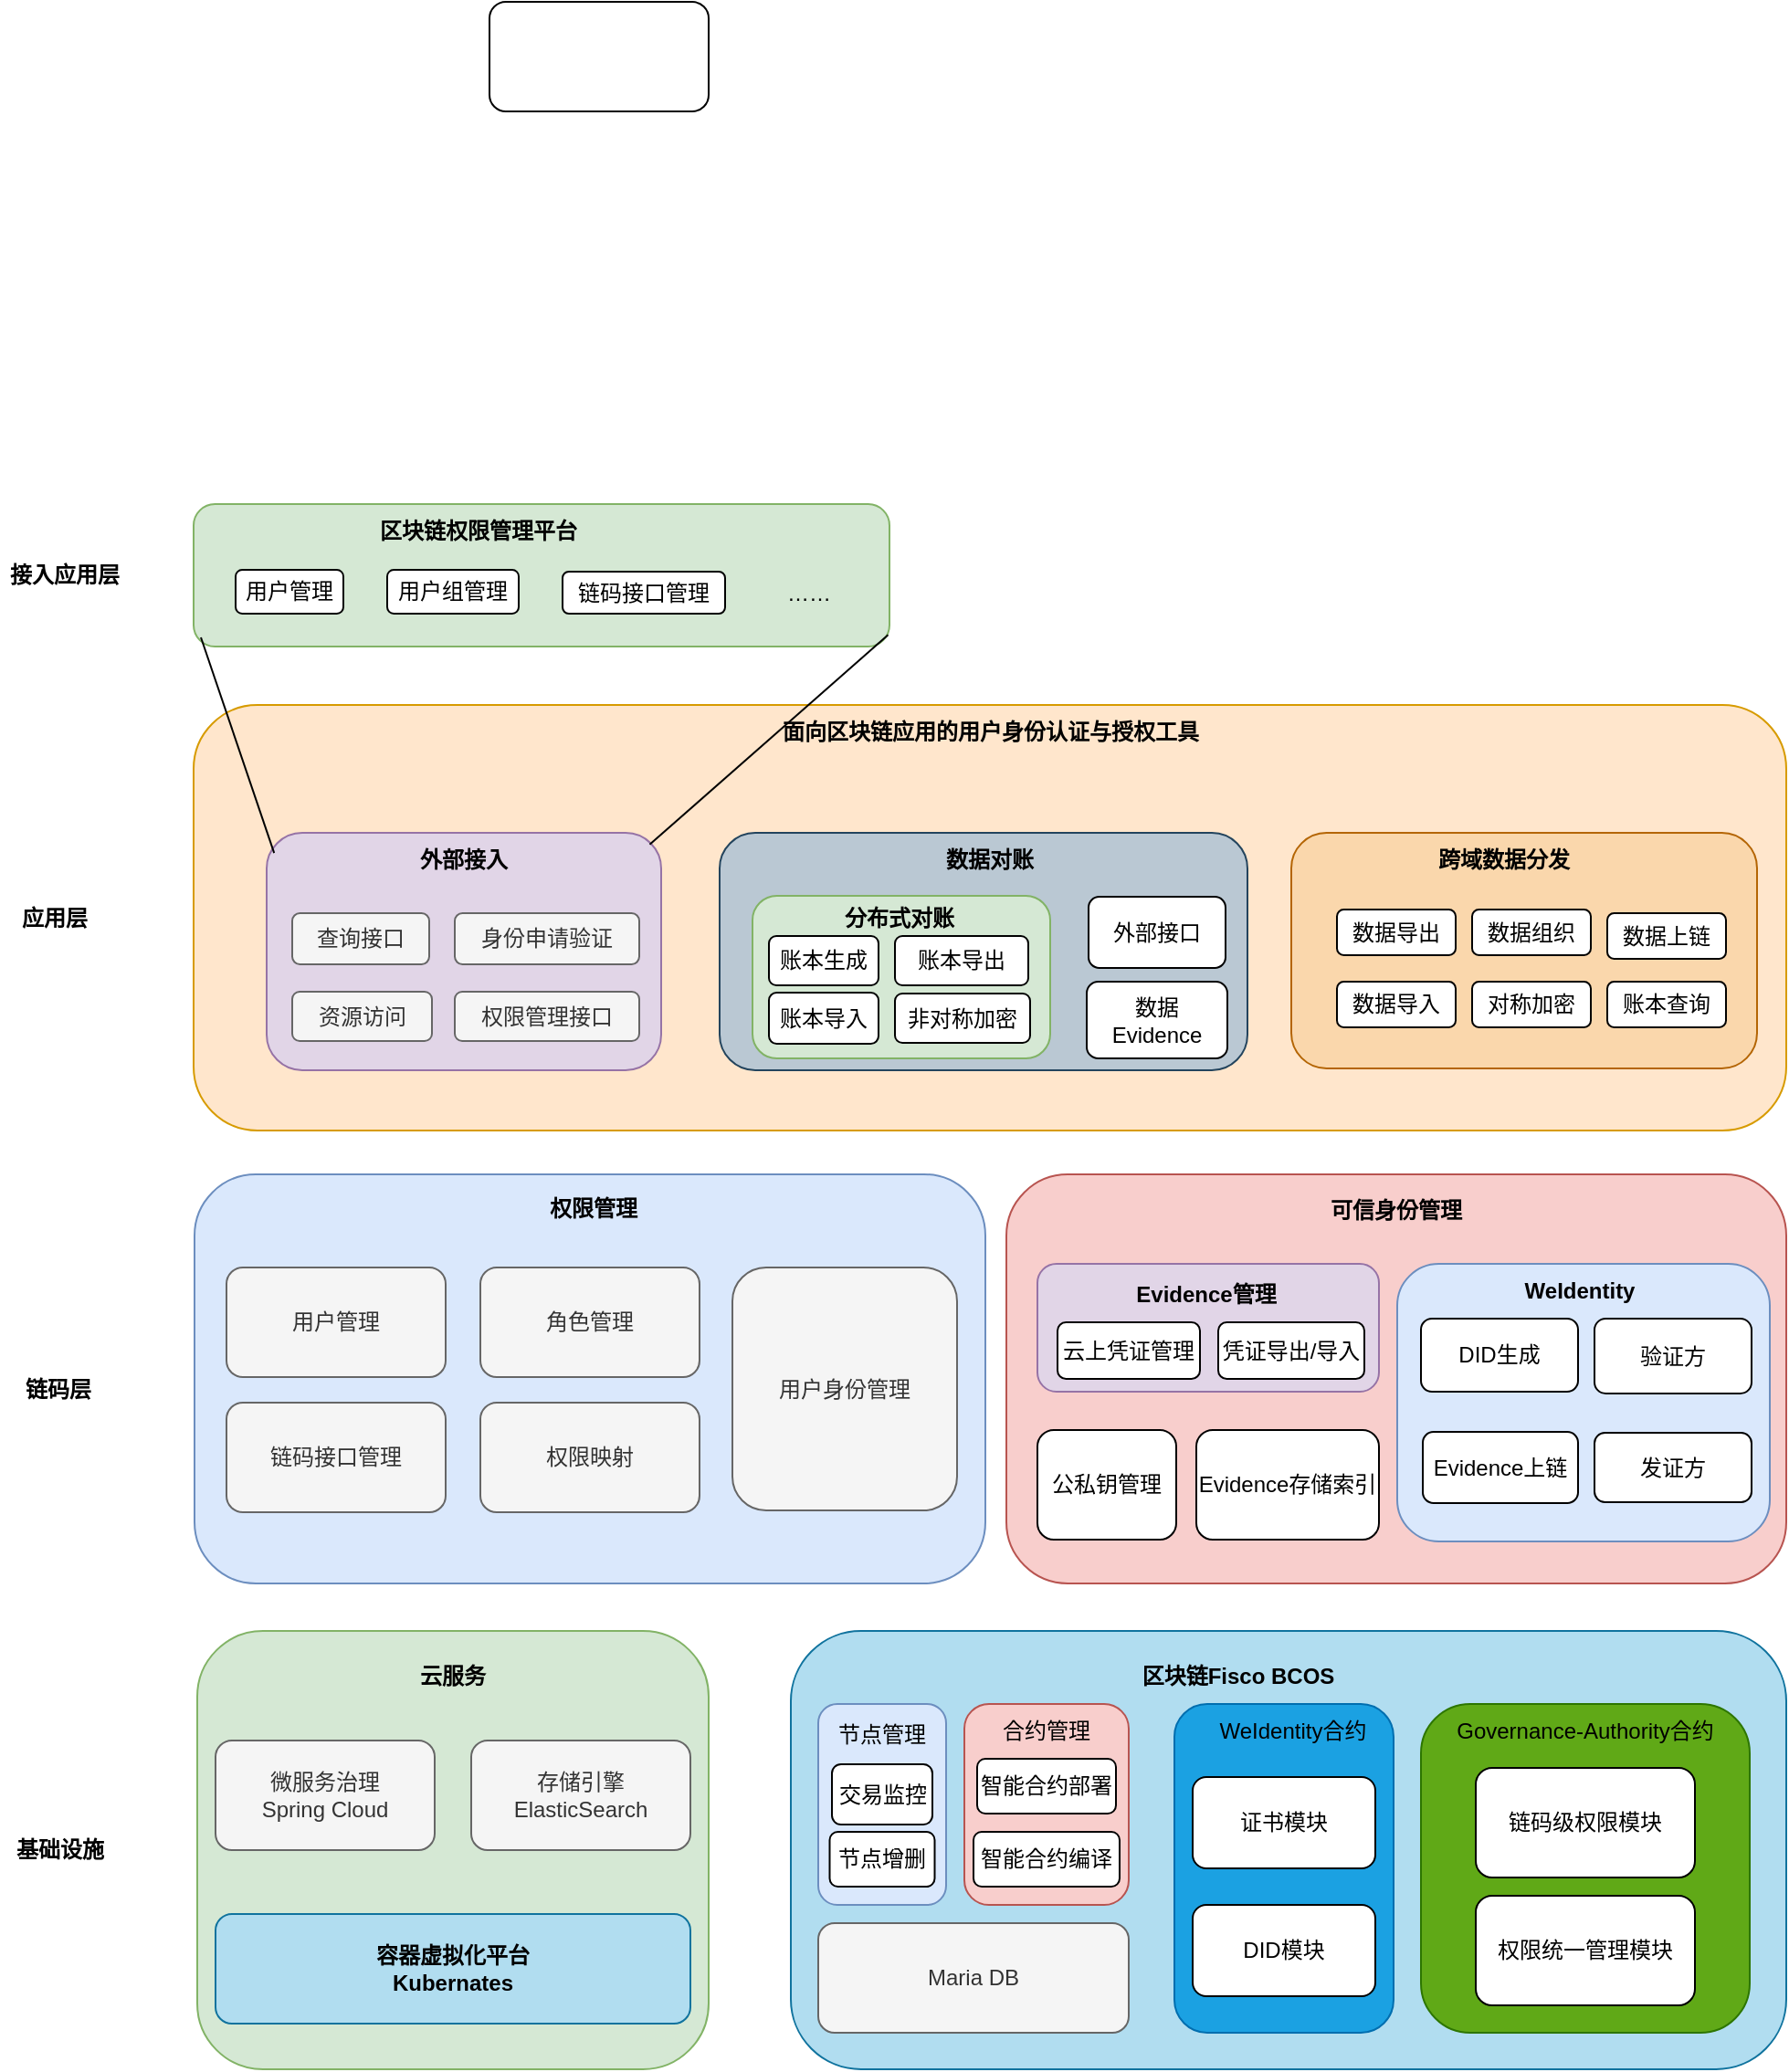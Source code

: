 <mxfile version="17.4.2" type="github"><diagram id="CHTWvZ9OObj7_jBJQ946" name="Page-1"><mxGraphModel dx="1209" dy="1942" grid="0" gridSize="10" guides="1" tooltips="1" connect="1" arrows="1" fold="1" page="1" pageScale="1" pageWidth="827" pageHeight="1169" math="0" shadow="0"><root><mxCell id="0"/><mxCell id="1" parent="0"/><mxCell id="BYqKNGFPrdksZqyR5QS9-35" value="" style="group" vertex="1" connectable="0" parent="1"><mxGeometry x="160" y="520" width="280" height="240" as="geometry"/></mxCell><mxCell id="BYqKNGFPrdksZqyR5QS9-1" value="" style="rounded=1;whiteSpace=wrap;html=1;fillColor=#d5e8d4;strokeColor=#82b366;" vertex="1" parent="BYqKNGFPrdksZqyR5QS9-35"><mxGeometry width="280" height="240" as="geometry"/></mxCell><mxCell id="BYqKNGFPrdksZqyR5QS9-3" value="&lt;b&gt;云服务&lt;/b&gt;" style="text;html=1;strokeColor=none;fillColor=none;align=center;verticalAlign=middle;whiteSpace=wrap;rounded=0;" vertex="1" parent="BYqKNGFPrdksZqyR5QS9-35"><mxGeometry x="110" y="10" width="60" height="30" as="geometry"/></mxCell><mxCell id="BYqKNGFPrdksZqyR5QS9-4" value="微服务治理&lt;br&gt;Spring Cloud" style="rounded=1;whiteSpace=wrap;html=1;fillColor=#f5f5f5;fontColor=#333333;strokeColor=#666666;" vertex="1" parent="BYqKNGFPrdksZqyR5QS9-35"><mxGeometry x="10" y="60" width="120" height="60" as="geometry"/></mxCell><mxCell id="BYqKNGFPrdksZqyR5QS9-5" value="存储引擎&lt;br&gt;ElasticSearch" style="rounded=1;whiteSpace=wrap;html=1;fillColor=#f5f5f5;fontColor=#333333;strokeColor=#666666;" vertex="1" parent="BYqKNGFPrdksZqyR5QS9-35"><mxGeometry x="150" y="60" width="120" height="60" as="geometry"/></mxCell><mxCell id="BYqKNGFPrdksZqyR5QS9-6" value="&lt;b&gt;容器虚拟化平台&lt;br&gt;Kubernates&lt;/b&gt;" style="rounded=1;whiteSpace=wrap;html=1;fillColor=#b1ddf0;strokeColor=#10739e;" vertex="1" parent="BYqKNGFPrdksZqyR5QS9-35"><mxGeometry x="10" y="155" width="260" height="60" as="geometry"/></mxCell><mxCell id="BYqKNGFPrdksZqyR5QS9-38" value="" style="group" vertex="1" connectable="0" parent="1"><mxGeometry x="485" y="520" width="545" height="240" as="geometry"/></mxCell><mxCell id="BYqKNGFPrdksZqyR5QS9-2" value="" style="rounded=1;whiteSpace=wrap;html=1;arcSize=16;fillColor=#b1ddf0;strokeColor=#10739e;" vertex="1" parent="BYqKNGFPrdksZqyR5QS9-38"><mxGeometry width="545" height="240" as="geometry"/></mxCell><mxCell id="BYqKNGFPrdksZqyR5QS9-8" value="Maria DB" style="rounded=1;whiteSpace=wrap;html=1;fillColor=#f5f5f5;fontColor=#333333;strokeColor=#666666;" vertex="1" parent="BYqKNGFPrdksZqyR5QS9-38"><mxGeometry x="15" y="160" width="170" height="60" as="geometry"/></mxCell><mxCell id="BYqKNGFPrdksZqyR5QS9-9" value="" style="rounded=1;whiteSpace=wrap;html=1;fillColor=#1ba1e2;fontColor=#ffffff;strokeColor=#006EAF;" vertex="1" parent="BYqKNGFPrdksZqyR5QS9-38"><mxGeometry x="210" y="40" width="120" height="180" as="geometry"/></mxCell><mxCell id="BYqKNGFPrdksZqyR5QS9-12" value="" style="rounded=1;whiteSpace=wrap;html=1;fillColor=#60a917;fontColor=#ffffff;strokeColor=#2D7600;" vertex="1" parent="BYqKNGFPrdksZqyR5QS9-38"><mxGeometry x="345" y="40" width="180" height="180" as="geometry"/></mxCell><mxCell id="BYqKNGFPrdksZqyR5QS9-13" value="&lt;b&gt;区块链Fisco BCOS&lt;/b&gt;" style="text;html=1;strokeColor=none;fillColor=none;align=center;verticalAlign=middle;whiteSpace=wrap;rounded=0;" vertex="1" parent="BYqKNGFPrdksZqyR5QS9-38"><mxGeometry x="190" y="10" width="110" height="30" as="geometry"/></mxCell><mxCell id="BYqKNGFPrdksZqyR5QS9-15" value="WeIdentity合约" style="text;html=1;strokeColor=none;fillColor=none;align=center;verticalAlign=middle;whiteSpace=wrap;rounded=0;" vertex="1" parent="BYqKNGFPrdksZqyR5QS9-38"><mxGeometry x="230" y="40" width="90" height="30" as="geometry"/></mxCell><mxCell id="BYqKNGFPrdksZqyR5QS9-16" value="Governance-Authority合约" style="text;html=1;strokeColor=none;fillColor=none;align=center;verticalAlign=middle;whiteSpace=wrap;rounded=0;" vertex="1" parent="BYqKNGFPrdksZqyR5QS9-38"><mxGeometry x="360" y="40" width="150" height="30" as="geometry"/></mxCell><mxCell id="BYqKNGFPrdksZqyR5QS9-17" value="证书模块" style="rounded=1;whiteSpace=wrap;html=1;" vertex="1" parent="BYqKNGFPrdksZqyR5QS9-38"><mxGeometry x="220" y="80" width="100" height="50" as="geometry"/></mxCell><mxCell id="BYqKNGFPrdksZqyR5QS9-18" value="DID模块" style="rounded=1;whiteSpace=wrap;html=1;" vertex="1" parent="BYqKNGFPrdksZqyR5QS9-38"><mxGeometry x="220" y="150" width="100" height="50" as="geometry"/></mxCell><mxCell id="BYqKNGFPrdksZqyR5QS9-19" style="edgeStyle=orthogonalEdgeStyle;rounded=0;orthogonalLoop=1;jettySize=auto;html=1;exitX=0.5;exitY=1;exitDx=0;exitDy=0;" edge="1" parent="BYqKNGFPrdksZqyR5QS9-38" source="BYqKNGFPrdksZqyR5QS9-16" target="BYqKNGFPrdksZqyR5QS9-16"><mxGeometry relative="1" as="geometry"/></mxCell><mxCell id="BYqKNGFPrdksZqyR5QS9-25" value="" style="group" vertex="1" connectable="0" parent="BYqKNGFPrdksZqyR5QS9-38"><mxGeometry x="15" y="40" width="80" height="110" as="geometry"/></mxCell><mxCell id="BYqKNGFPrdksZqyR5QS9-14" value="" style="rounded=1;whiteSpace=wrap;html=1;fillColor=#dae8fc;strokeColor=#6c8ebf;" vertex="1" parent="BYqKNGFPrdksZqyR5QS9-25"><mxGeometry width="70" height="110" as="geometry"/></mxCell><mxCell id="BYqKNGFPrdksZqyR5QS9-20" value="节点管理" style="text;html=1;strokeColor=none;fillColor=none;align=center;verticalAlign=middle;whiteSpace=wrap;rounded=0;container=1;" vertex="1" parent="BYqKNGFPrdksZqyR5QS9-25"><mxGeometry x="5" width="60" height="33" as="geometry"><mxRectangle y="10" width="80" height="20" as="alternateBounds"/></mxGeometry></mxCell><mxCell id="BYqKNGFPrdksZqyR5QS9-23" value="交易监控" style="rounded=1;whiteSpace=wrap;html=1;" vertex="1" parent="BYqKNGFPrdksZqyR5QS9-25"><mxGeometry x="7.5" y="33" width="55" height="33" as="geometry"/></mxCell><mxCell id="BYqKNGFPrdksZqyR5QS9-24" value="节点增删" style="rounded=1;whiteSpace=wrap;html=1;" vertex="1" parent="BYqKNGFPrdksZqyR5QS9-25"><mxGeometry x="6.25" y="70" width="57.5" height="30" as="geometry"/></mxCell><mxCell id="BYqKNGFPrdksZqyR5QS9-29" value="" style="group" vertex="1" connectable="0" parent="BYqKNGFPrdksZqyR5QS9-38"><mxGeometry x="95" y="40" width="90" height="110" as="geometry"/></mxCell><mxCell id="BYqKNGFPrdksZqyR5QS9-10" value="" style="rounded=1;whiteSpace=wrap;html=1;fillColor=#f8cecc;strokeColor=#b85450;" vertex="1" parent="BYqKNGFPrdksZqyR5QS9-29"><mxGeometry width="90" height="110" as="geometry"/></mxCell><mxCell id="BYqKNGFPrdksZqyR5QS9-21" value="合约管理" style="text;html=1;strokeColor=none;fillColor=none;align=center;verticalAlign=middle;whiteSpace=wrap;rounded=0;" vertex="1" parent="BYqKNGFPrdksZqyR5QS9-29"><mxGeometry x="15" width="60" height="30" as="geometry"/></mxCell><mxCell id="BYqKNGFPrdksZqyR5QS9-27" value="智能合约部署" style="rounded=1;whiteSpace=wrap;html=1;" vertex="1" parent="BYqKNGFPrdksZqyR5QS9-29"><mxGeometry x="7" y="30" width="76" height="30" as="geometry"/></mxCell><mxCell id="BYqKNGFPrdksZqyR5QS9-28" value="智能合约编译" style="rounded=1;whiteSpace=wrap;html=1;" vertex="1" parent="BYqKNGFPrdksZqyR5QS9-29"><mxGeometry x="5" y="70" width="80" height="30" as="geometry"/></mxCell><mxCell id="BYqKNGFPrdksZqyR5QS9-33" value="权限统一管理模块" style="rounded=1;whiteSpace=wrap;html=1;" vertex="1" parent="BYqKNGFPrdksZqyR5QS9-38"><mxGeometry x="375" y="145" width="120" height="60" as="geometry"/></mxCell><mxCell id="BYqKNGFPrdksZqyR5QS9-34" value="链码级权限模块" style="rounded=1;whiteSpace=wrap;html=1;" vertex="1" parent="BYqKNGFPrdksZqyR5QS9-38"><mxGeometry x="375" y="75" width="120" height="60" as="geometry"/></mxCell><mxCell id="BYqKNGFPrdksZqyR5QS9-39" value="&lt;b&gt;基础设施&lt;/b&gt;" style="text;html=1;strokeColor=none;fillColor=none;align=center;verticalAlign=middle;whiteSpace=wrap;rounded=0;" vertex="1" parent="1"><mxGeometry x="55" y="625" width="60" height="30" as="geometry"/></mxCell><mxCell id="BYqKNGFPrdksZqyR5QS9-59" value="" style="group" vertex="1" connectable="0" parent="1"><mxGeometry x="603" y="270" width="427" height="224" as="geometry"/></mxCell><mxCell id="BYqKNGFPrdksZqyR5QS9-45" value="" style="rounded=1;whiteSpace=wrap;html=1;fillColor=#f8cecc;strokeColor=#b85450;" vertex="1" parent="BYqKNGFPrdksZqyR5QS9-59"><mxGeometry width="427" height="224" as="geometry"/></mxCell><mxCell id="BYqKNGFPrdksZqyR5QS9-40" value="&lt;b&gt;可信身份管理&lt;/b&gt;" style="text;html=1;strokeColor=none;fillColor=none;align=center;verticalAlign=middle;whiteSpace=wrap;rounded=0;" vertex="1" parent="BYqKNGFPrdksZqyR5QS9-59"><mxGeometry x="176" y="5" width="75" height="30" as="geometry"/></mxCell><mxCell id="BYqKNGFPrdksZqyR5QS9-57" value="" style="group" vertex="1" connectable="0" parent="BYqKNGFPrdksZqyR5QS9-59"><mxGeometry x="214" y="49" width="204" height="152" as="geometry"/></mxCell><mxCell id="BYqKNGFPrdksZqyR5QS9-51" value="" style="rounded=1;whiteSpace=wrap;html=1;fillColor=#dae8fc;strokeColor=#6c8ebf;" vertex="1" parent="BYqKNGFPrdksZqyR5QS9-57"><mxGeometry width="204" height="152" as="geometry"/></mxCell><mxCell id="BYqKNGFPrdksZqyR5QS9-44" value="&lt;b&gt;WeIdentity&lt;/b&gt;" style="text;html=1;strokeColor=none;fillColor=none;align=center;verticalAlign=middle;whiteSpace=wrap;rounded=0;" vertex="1" parent="BYqKNGFPrdksZqyR5QS9-57"><mxGeometry x="69.5" width="60" height="30" as="geometry"/></mxCell><mxCell id="BYqKNGFPrdksZqyR5QS9-52" value="DID生成" style="rounded=1;whiteSpace=wrap;html=1;" vertex="1" parent="BYqKNGFPrdksZqyR5QS9-57"><mxGeometry x="13" y="30" width="86" height="40" as="geometry"/></mxCell><mxCell id="BYqKNGFPrdksZqyR5QS9-53" value="验证方" style="rounded=1;whiteSpace=wrap;html=1;" vertex="1" parent="BYqKNGFPrdksZqyR5QS9-57"><mxGeometry x="108" y="30" width="86" height="41" as="geometry"/></mxCell><mxCell id="BYqKNGFPrdksZqyR5QS9-54" value="发证方" style="rounded=1;whiteSpace=wrap;html=1;" vertex="1" parent="BYqKNGFPrdksZqyR5QS9-57"><mxGeometry x="108" y="92.5" width="86" height="38" as="geometry"/></mxCell><mxCell id="BYqKNGFPrdksZqyR5QS9-55" value="Evidence上链" style="rounded=1;whiteSpace=wrap;html=1;" vertex="1" parent="BYqKNGFPrdksZqyR5QS9-57"><mxGeometry x="14" y="92" width="85" height="39" as="geometry"/></mxCell><mxCell id="BYqKNGFPrdksZqyR5QS9-58" value="" style="group" vertex="1" connectable="0" parent="BYqKNGFPrdksZqyR5QS9-59"><mxGeometry x="17" y="49" width="187" height="151" as="geometry"/></mxCell><mxCell id="BYqKNGFPrdksZqyR5QS9-49" value="Evidence存储索引" style="rounded=1;whiteSpace=wrap;html=1;" vertex="1" parent="BYqKNGFPrdksZqyR5QS9-58"><mxGeometry x="87" y="91" width="100" height="60" as="geometry"/></mxCell><mxCell id="BYqKNGFPrdksZqyR5QS9-50" value="" style="group" vertex="1" connectable="0" parent="BYqKNGFPrdksZqyR5QS9-58"><mxGeometry width="187" height="70" as="geometry"/></mxCell><mxCell id="BYqKNGFPrdksZqyR5QS9-11" value="" style="rounded=1;whiteSpace=wrap;html=1;fillColor=#e1d5e7;strokeColor=#9673a6;" vertex="1" parent="BYqKNGFPrdksZqyR5QS9-50"><mxGeometry width="187" height="70" as="geometry"/></mxCell><mxCell id="BYqKNGFPrdksZqyR5QS9-43" value="&lt;b&gt;Evidence管理&lt;/b&gt;" style="text;html=1;strokeColor=none;fillColor=none;align=center;verticalAlign=middle;whiteSpace=wrap;rounded=0;" vertex="1" parent="BYqKNGFPrdksZqyR5QS9-50"><mxGeometry x="52.5" y="2" width="79" height="30" as="geometry"/></mxCell><mxCell id="BYqKNGFPrdksZqyR5QS9-46" value="云上凭证管理" style="rounded=1;whiteSpace=wrap;html=1;" vertex="1" parent="BYqKNGFPrdksZqyR5QS9-50"><mxGeometry x="11" y="32" width="78" height="31" as="geometry"/></mxCell><mxCell id="BYqKNGFPrdksZqyR5QS9-47" value="凭证导出/导入" style="rounded=1;whiteSpace=wrap;html=1;" vertex="1" parent="BYqKNGFPrdksZqyR5QS9-50"><mxGeometry x="99" y="32" width="80" height="31" as="geometry"/></mxCell><mxCell id="BYqKNGFPrdksZqyR5QS9-48" value="公私钥管理" style="rounded=1;whiteSpace=wrap;html=1;" vertex="1" parent="BYqKNGFPrdksZqyR5QS9-58"><mxGeometry y="91" width="76" height="60" as="geometry"/></mxCell><mxCell id="BYqKNGFPrdksZqyR5QS9-70" value="" style="group" vertex="1" connectable="0" parent="1"><mxGeometry x="158.5" y="270" width="433" height="224" as="geometry"/></mxCell><mxCell id="BYqKNGFPrdksZqyR5QS9-42" value="" style="rounded=1;whiteSpace=wrap;html=1;fillColor=#dae8fc;strokeColor=#6c8ebf;" vertex="1" parent="BYqKNGFPrdksZqyR5QS9-70"><mxGeometry width="433" height="224" as="geometry"/></mxCell><mxCell id="BYqKNGFPrdksZqyR5QS9-60" value="&lt;b&gt;权限管理&lt;/b&gt;" style="text;html=1;strokeColor=none;fillColor=none;align=center;verticalAlign=middle;whiteSpace=wrap;rounded=0;" vertex="1" parent="BYqKNGFPrdksZqyR5QS9-70"><mxGeometry x="188" y="4" width="60" height="30" as="geometry"/></mxCell><mxCell id="BYqKNGFPrdksZqyR5QS9-65" value="用户身份管理" style="rounded=1;whiteSpace=wrap;html=1;fillColor=#f5f5f5;fontColor=#333333;strokeColor=#666666;" vertex="1" parent="BYqKNGFPrdksZqyR5QS9-70"><mxGeometry x="294.5" y="51" width="123" height="133" as="geometry"/></mxCell><mxCell id="BYqKNGFPrdksZqyR5QS9-68" value="" style="group" vertex="1" connectable="0" parent="BYqKNGFPrdksZqyR5QS9-70"><mxGeometry x="17.5" y="51" width="415.5" height="172" as="geometry"/></mxCell><mxCell id="BYqKNGFPrdksZqyR5QS9-61" value="用户管理" style="rounded=1;whiteSpace=wrap;html=1;fillColor=#f5f5f5;fontColor=#333333;strokeColor=#666666;" vertex="1" parent="BYqKNGFPrdksZqyR5QS9-68"><mxGeometry width="120" height="60" as="geometry"/></mxCell><mxCell id="BYqKNGFPrdksZqyR5QS9-62" value="角色管理" style="rounded=1;whiteSpace=wrap;html=1;fillColor=#f5f5f5;fontColor=#333333;strokeColor=#666666;" vertex="1" parent="BYqKNGFPrdksZqyR5QS9-68"><mxGeometry x="139" width="120" height="60" as="geometry"/></mxCell><mxCell id="BYqKNGFPrdksZqyR5QS9-63" value="链码接口管理" style="rounded=1;whiteSpace=wrap;html=1;fillColor=#f5f5f5;fontColor=#333333;strokeColor=#666666;" vertex="1" parent="BYqKNGFPrdksZqyR5QS9-68"><mxGeometry y="74" width="120" height="60" as="geometry"/></mxCell><mxCell id="BYqKNGFPrdksZqyR5QS9-64" value="权限映射" style="rounded=1;whiteSpace=wrap;html=1;fillColor=#f5f5f5;fontColor=#333333;strokeColor=#666666;" vertex="1" parent="BYqKNGFPrdksZqyR5QS9-68"><mxGeometry x="139" y="74" width="120" height="60" as="geometry"/></mxCell><mxCell id="BYqKNGFPrdksZqyR5QS9-71" value="&lt;b&gt;链码层&lt;/b&gt;" style="text;html=1;strokeColor=none;fillColor=none;align=center;verticalAlign=middle;whiteSpace=wrap;rounded=0;" vertex="1" parent="1"><mxGeometry x="52" y="373" width="64" height="30" as="geometry"/></mxCell><mxCell id="BYqKNGFPrdksZqyR5QS9-73" value="&lt;b&gt;应用层&lt;/b&gt;" style="text;html=1;strokeColor=none;fillColor=none;align=center;verticalAlign=middle;whiteSpace=wrap;rounded=0;" vertex="1" parent="1"><mxGeometry x="52" y="114.5" width="60" height="30" as="geometry"/></mxCell><mxCell id="BYqKNGFPrdksZqyR5QS9-75" value="&lt;b&gt;接入应用层&lt;/b&gt;" style="text;html=1;strokeColor=none;fillColor=none;align=center;verticalAlign=middle;whiteSpace=wrap;rounded=0;" vertex="1" parent="1"><mxGeometry x="55" y="-73" width="65" height="30" as="geometry"/></mxCell><mxCell id="BYqKNGFPrdksZqyR5QS9-82" value="" style="group" vertex="1" connectable="0" parent="1"><mxGeometry x="158" y="-97" width="381" height="78" as="geometry"/></mxCell><mxCell id="BYqKNGFPrdksZqyR5QS9-74" value="" style="rounded=1;whiteSpace=wrap;html=1;fillColor=#d5e8d4;strokeColor=#82b366;" vertex="1" parent="BYqKNGFPrdksZqyR5QS9-82"><mxGeometry width="381" height="78" as="geometry"/></mxCell><mxCell id="BYqKNGFPrdksZqyR5QS9-76" value="&lt;b&gt;区块链权限管理平台&lt;/b&gt;" style="text;html=1;strokeColor=none;fillColor=none;align=center;verticalAlign=middle;whiteSpace=wrap;rounded=0;" vertex="1" parent="BYqKNGFPrdksZqyR5QS9-82"><mxGeometry x="100.5" width="110" height="30" as="geometry"/></mxCell><mxCell id="BYqKNGFPrdksZqyR5QS9-77" value="用户管理" style="rounded=1;whiteSpace=wrap;html=1;" vertex="1" parent="BYqKNGFPrdksZqyR5QS9-82"><mxGeometry x="23" y="36" width="59" height="24" as="geometry"/></mxCell><mxCell id="BYqKNGFPrdksZqyR5QS9-78" value="用户组管理" style="rounded=1;whiteSpace=wrap;html=1;" vertex="1" parent="BYqKNGFPrdksZqyR5QS9-82"><mxGeometry x="106" y="36" width="72" height="24" as="geometry"/></mxCell><mxCell id="BYqKNGFPrdksZqyR5QS9-79" value="链码接口管理" style="rounded=1;whiteSpace=wrap;html=1;" vertex="1" parent="BYqKNGFPrdksZqyR5QS9-82"><mxGeometry x="202" y="37" width="89" height="23" as="geometry"/></mxCell><mxCell id="BYqKNGFPrdksZqyR5QS9-81" value="……" style="text;html=1;strokeColor=none;fillColor=none;align=center;verticalAlign=middle;whiteSpace=wrap;rounded=0;" vertex="1" parent="BYqKNGFPrdksZqyR5QS9-82"><mxGeometry x="307" y="33.5" width="60" height="30" as="geometry"/></mxCell><mxCell id="BYqKNGFPrdksZqyR5QS9-98" value="" style="rounded=1;whiteSpace=wrap;html=1;fillColor=none;" vertex="1" parent="1"><mxGeometry x="320" y="-372" width="120" height="60" as="geometry"/></mxCell><mxCell id="BYqKNGFPrdksZqyR5QS9-121" value="" style="group" vertex="1" connectable="0" parent="1"><mxGeometry x="158" y="13" width="872" height="233" as="geometry"/></mxCell><mxCell id="BYqKNGFPrdksZqyR5QS9-72" value="" style="rounded=1;whiteSpace=wrap;html=1;fillColor=#ffe6cc;strokeColor=#d79b00;" vertex="1" parent="BYqKNGFPrdksZqyR5QS9-121"><mxGeometry width="872" height="233" as="geometry"/></mxCell><mxCell id="BYqKNGFPrdksZqyR5QS9-83" value="&lt;b&gt;面向区块链应用的用户身份认证与授权工具&lt;/b&gt;" style="text;html=1;strokeColor=none;fillColor=none;align=center;verticalAlign=middle;whiteSpace=wrap;rounded=0;" vertex="1" parent="BYqKNGFPrdksZqyR5QS9-121"><mxGeometry x="317.5" width="237" height="30" as="geometry"/></mxCell><mxCell id="BYqKNGFPrdksZqyR5QS9-93" value="" style="group" vertex="1" connectable="0" parent="BYqKNGFPrdksZqyR5QS9-121"><mxGeometry x="40" y="70" width="216" height="130" as="geometry"/></mxCell><mxCell id="BYqKNGFPrdksZqyR5QS9-84" value="" style="rounded=1;whiteSpace=wrap;html=1;fillColor=#e1d5e7;strokeColor=#9673a6;" vertex="1" parent="BYqKNGFPrdksZqyR5QS9-93"><mxGeometry width="216" height="130" as="geometry"/></mxCell><mxCell id="BYqKNGFPrdksZqyR5QS9-85" value="&lt;b&gt;外部接入&lt;/b&gt;" style="text;html=1;strokeColor=none;fillColor=none;align=center;verticalAlign=middle;whiteSpace=wrap;rounded=0;" vertex="1" parent="BYqKNGFPrdksZqyR5QS9-93"><mxGeometry x="78" width="60" height="30" as="geometry"/></mxCell><mxCell id="BYqKNGFPrdksZqyR5QS9-88" value="查询接口" style="rounded=1;whiteSpace=wrap;html=1;fillColor=#f5f5f5;fontColor=#333333;strokeColor=#666666;" vertex="1" parent="BYqKNGFPrdksZqyR5QS9-93"><mxGeometry x="14" y="44" width="75" height="28" as="geometry"/></mxCell><mxCell id="BYqKNGFPrdksZqyR5QS9-89" value="身份申请验证" style="rounded=1;whiteSpace=wrap;html=1;fillColor=#f5f5f5;fontColor=#333333;strokeColor=#666666;" vertex="1" parent="BYqKNGFPrdksZqyR5QS9-93"><mxGeometry x="103" y="44" width="101" height="28" as="geometry"/></mxCell><mxCell id="BYqKNGFPrdksZqyR5QS9-90" value="资源访问" style="rounded=1;whiteSpace=wrap;html=1;fillColor=#f5f5f5;fontColor=#333333;strokeColor=#666666;" vertex="1" parent="BYqKNGFPrdksZqyR5QS9-93"><mxGeometry x="14" y="87" width="76.5" height="27" as="geometry"/></mxCell><mxCell id="BYqKNGFPrdksZqyR5QS9-91" value="权限管理接口" style="rounded=1;whiteSpace=wrap;html=1;fillColor=#f5f5f5;fontColor=#333333;strokeColor=#666666;" vertex="1" parent="BYqKNGFPrdksZqyR5QS9-93"><mxGeometry x="103" y="87" width="101" height="27" as="geometry"/></mxCell><mxCell id="BYqKNGFPrdksZqyR5QS9-96" value="" style="rounded=1;whiteSpace=wrap;html=1;fillColor=#bac8d3;strokeColor=#23445d;" vertex="1" parent="BYqKNGFPrdksZqyR5QS9-121"><mxGeometry x="288" y="70" width="289" height="130" as="geometry"/></mxCell><mxCell id="BYqKNGFPrdksZqyR5QS9-97" value="&lt;b&gt;数据对账&lt;/b&gt;" style="text;html=1;strokeColor=none;fillColor=none;align=center;verticalAlign=middle;whiteSpace=wrap;rounded=0;" vertex="1" parent="BYqKNGFPrdksZqyR5QS9-121"><mxGeometry x="406" y="70" width="60" height="30" as="geometry"/></mxCell><mxCell id="BYqKNGFPrdksZqyR5QS9-104" value="外部接口" style="rounded=1;whiteSpace=wrap;html=1;" vertex="1" parent="BYqKNGFPrdksZqyR5QS9-121"><mxGeometry x="490" y="105" width="75" height="39" as="geometry"/></mxCell><mxCell id="BYqKNGFPrdksZqyR5QS9-105" value="数据&lt;br&gt;Evidence" style="rounded=1;whiteSpace=wrap;html=1;" vertex="1" parent="BYqKNGFPrdksZqyR5QS9-121"><mxGeometry x="489" y="151.5" width="77" height="42" as="geometry"/></mxCell><mxCell id="BYqKNGFPrdksZqyR5QS9-111" value="" style="group" vertex="1" connectable="0" parent="BYqKNGFPrdksZqyR5QS9-121"><mxGeometry x="306" y="101.5" width="163" height="92" as="geometry"/></mxCell><mxCell id="BYqKNGFPrdksZqyR5QS9-106" value="" style="rounded=1;whiteSpace=wrap;html=1;fillColor=#d5e8d4;strokeColor=#82b366;" vertex="1" parent="BYqKNGFPrdksZqyR5QS9-111"><mxGeometry y="3" width="163" height="89" as="geometry"/></mxCell><mxCell id="BYqKNGFPrdksZqyR5QS9-99" value="&lt;b&gt;分布式对账&lt;/b&gt;" style="text;html=1;strokeColor=none;fillColor=none;align=center;verticalAlign=middle;whiteSpace=wrap;rounded=0;" vertex="1" parent="BYqKNGFPrdksZqyR5QS9-111"><mxGeometry x="41" width="79" height="30" as="geometry"/></mxCell><mxCell id="BYqKNGFPrdksZqyR5QS9-110" value="" style="group" vertex="1" connectable="0" parent="BYqKNGFPrdksZqyR5QS9-111"><mxGeometry x="9" y="25" width="143" height="59" as="geometry"/></mxCell><mxCell id="BYqKNGFPrdksZqyR5QS9-100" value="账本生成" style="rounded=1;whiteSpace=wrap;html=1;" vertex="1" parent="BYqKNGFPrdksZqyR5QS9-110"><mxGeometry width="60" height="27" as="geometry"/></mxCell><mxCell id="BYqKNGFPrdksZqyR5QS9-101" value="账本导出" style="rounded=1;whiteSpace=wrap;html=1;" vertex="1" parent="BYqKNGFPrdksZqyR5QS9-110"><mxGeometry x="69" width="73" height="27" as="geometry"/></mxCell><mxCell id="BYqKNGFPrdksZqyR5QS9-102" value="账本导入" style="rounded=1;whiteSpace=wrap;html=1;" vertex="1" parent="BYqKNGFPrdksZqyR5QS9-110"><mxGeometry y="31" width="60" height="28" as="geometry"/></mxCell><mxCell id="BYqKNGFPrdksZqyR5QS9-103" value="非对称加密" style="rounded=1;whiteSpace=wrap;html=1;" vertex="1" parent="BYqKNGFPrdksZqyR5QS9-110"><mxGeometry x="69" y="31.5" width="74" height="27" as="geometry"/></mxCell><mxCell id="BYqKNGFPrdksZqyR5QS9-112" value="" style="rounded=1;whiteSpace=wrap;html=1;fillColor=#fad7ac;strokeColor=#b46504;" vertex="1" parent="BYqKNGFPrdksZqyR5QS9-121"><mxGeometry x="601" y="70" width="255" height="129" as="geometry"/></mxCell><mxCell id="BYqKNGFPrdksZqyR5QS9-113" value="&lt;b&gt;跨域数据分发&lt;/b&gt;" style="text;html=1;strokeColor=none;fillColor=none;align=center;verticalAlign=middle;whiteSpace=wrap;rounded=0;" vertex="1" parent="BYqKNGFPrdksZqyR5QS9-121"><mxGeometry x="677" y="70" width="81" height="30" as="geometry"/></mxCell><mxCell id="BYqKNGFPrdksZqyR5QS9-114" value="数据导出" style="rounded=1;whiteSpace=wrap;html=1;" vertex="1" parent="BYqKNGFPrdksZqyR5QS9-121"><mxGeometry x="626" y="112" width="65" height="25" as="geometry"/></mxCell><mxCell id="BYqKNGFPrdksZqyR5QS9-115" value="数据导入" style="rounded=1;whiteSpace=wrap;html=1;" vertex="1" parent="BYqKNGFPrdksZqyR5QS9-121"><mxGeometry x="626" y="151.5" width="65" height="25" as="geometry"/></mxCell><mxCell id="BYqKNGFPrdksZqyR5QS9-116" value="数据组织" style="rounded=1;whiteSpace=wrap;html=1;" vertex="1" parent="BYqKNGFPrdksZqyR5QS9-121"><mxGeometry x="700" y="112" width="65" height="25" as="geometry"/></mxCell><mxCell id="BYqKNGFPrdksZqyR5QS9-117" value="对称加密" style="rounded=1;whiteSpace=wrap;html=1;" vertex="1" parent="BYqKNGFPrdksZqyR5QS9-121"><mxGeometry x="700" y="151.5" width="65" height="25" as="geometry"/></mxCell><mxCell id="BYqKNGFPrdksZqyR5QS9-118" value="数据上链" style="rounded=1;whiteSpace=wrap;html=1;" vertex="1" parent="BYqKNGFPrdksZqyR5QS9-121"><mxGeometry x="774" y="114" width="65" height="25" as="geometry"/></mxCell><mxCell id="BYqKNGFPrdksZqyR5QS9-119" value="账本查询" style="rounded=1;whiteSpace=wrap;html=1;" vertex="1" parent="BYqKNGFPrdksZqyR5QS9-121"><mxGeometry x="774" y="151.5" width="65" height="25" as="geometry"/></mxCell><mxCell id="BYqKNGFPrdksZqyR5QS9-95" value="" style="endArrow=none;html=1;rounded=0;entryX=0.019;entryY=0.085;entryDx=0;entryDy=0;entryPerimeter=0;" edge="1" parent="1" target="BYqKNGFPrdksZqyR5QS9-84"><mxGeometry width="50" height="50" relative="1" as="geometry"><mxPoint x="162" y="-24" as="sourcePoint"/><mxPoint x="196" y="-286" as="targetPoint"/></mxGeometry></mxCell><mxCell id="BYqKNGFPrdksZqyR5QS9-94" value="" style="endArrow=none;html=1;rounded=0;entryX=0.998;entryY=0.919;entryDx=0;entryDy=0;entryPerimeter=0;exitX=0.971;exitY=0.049;exitDx=0;exitDy=0;exitPerimeter=0;" edge="1" parent="1" source="BYqKNGFPrdksZqyR5QS9-84" target="BYqKNGFPrdksZqyR5QS9-74"><mxGeometry width="50" height="50" relative="1" as="geometry"><mxPoint x="486" y="43" as="sourcePoint"/><mxPoint x="536" y="-7" as="targetPoint"/></mxGeometry></mxCell></root></mxGraphModel></diagram></mxfile>